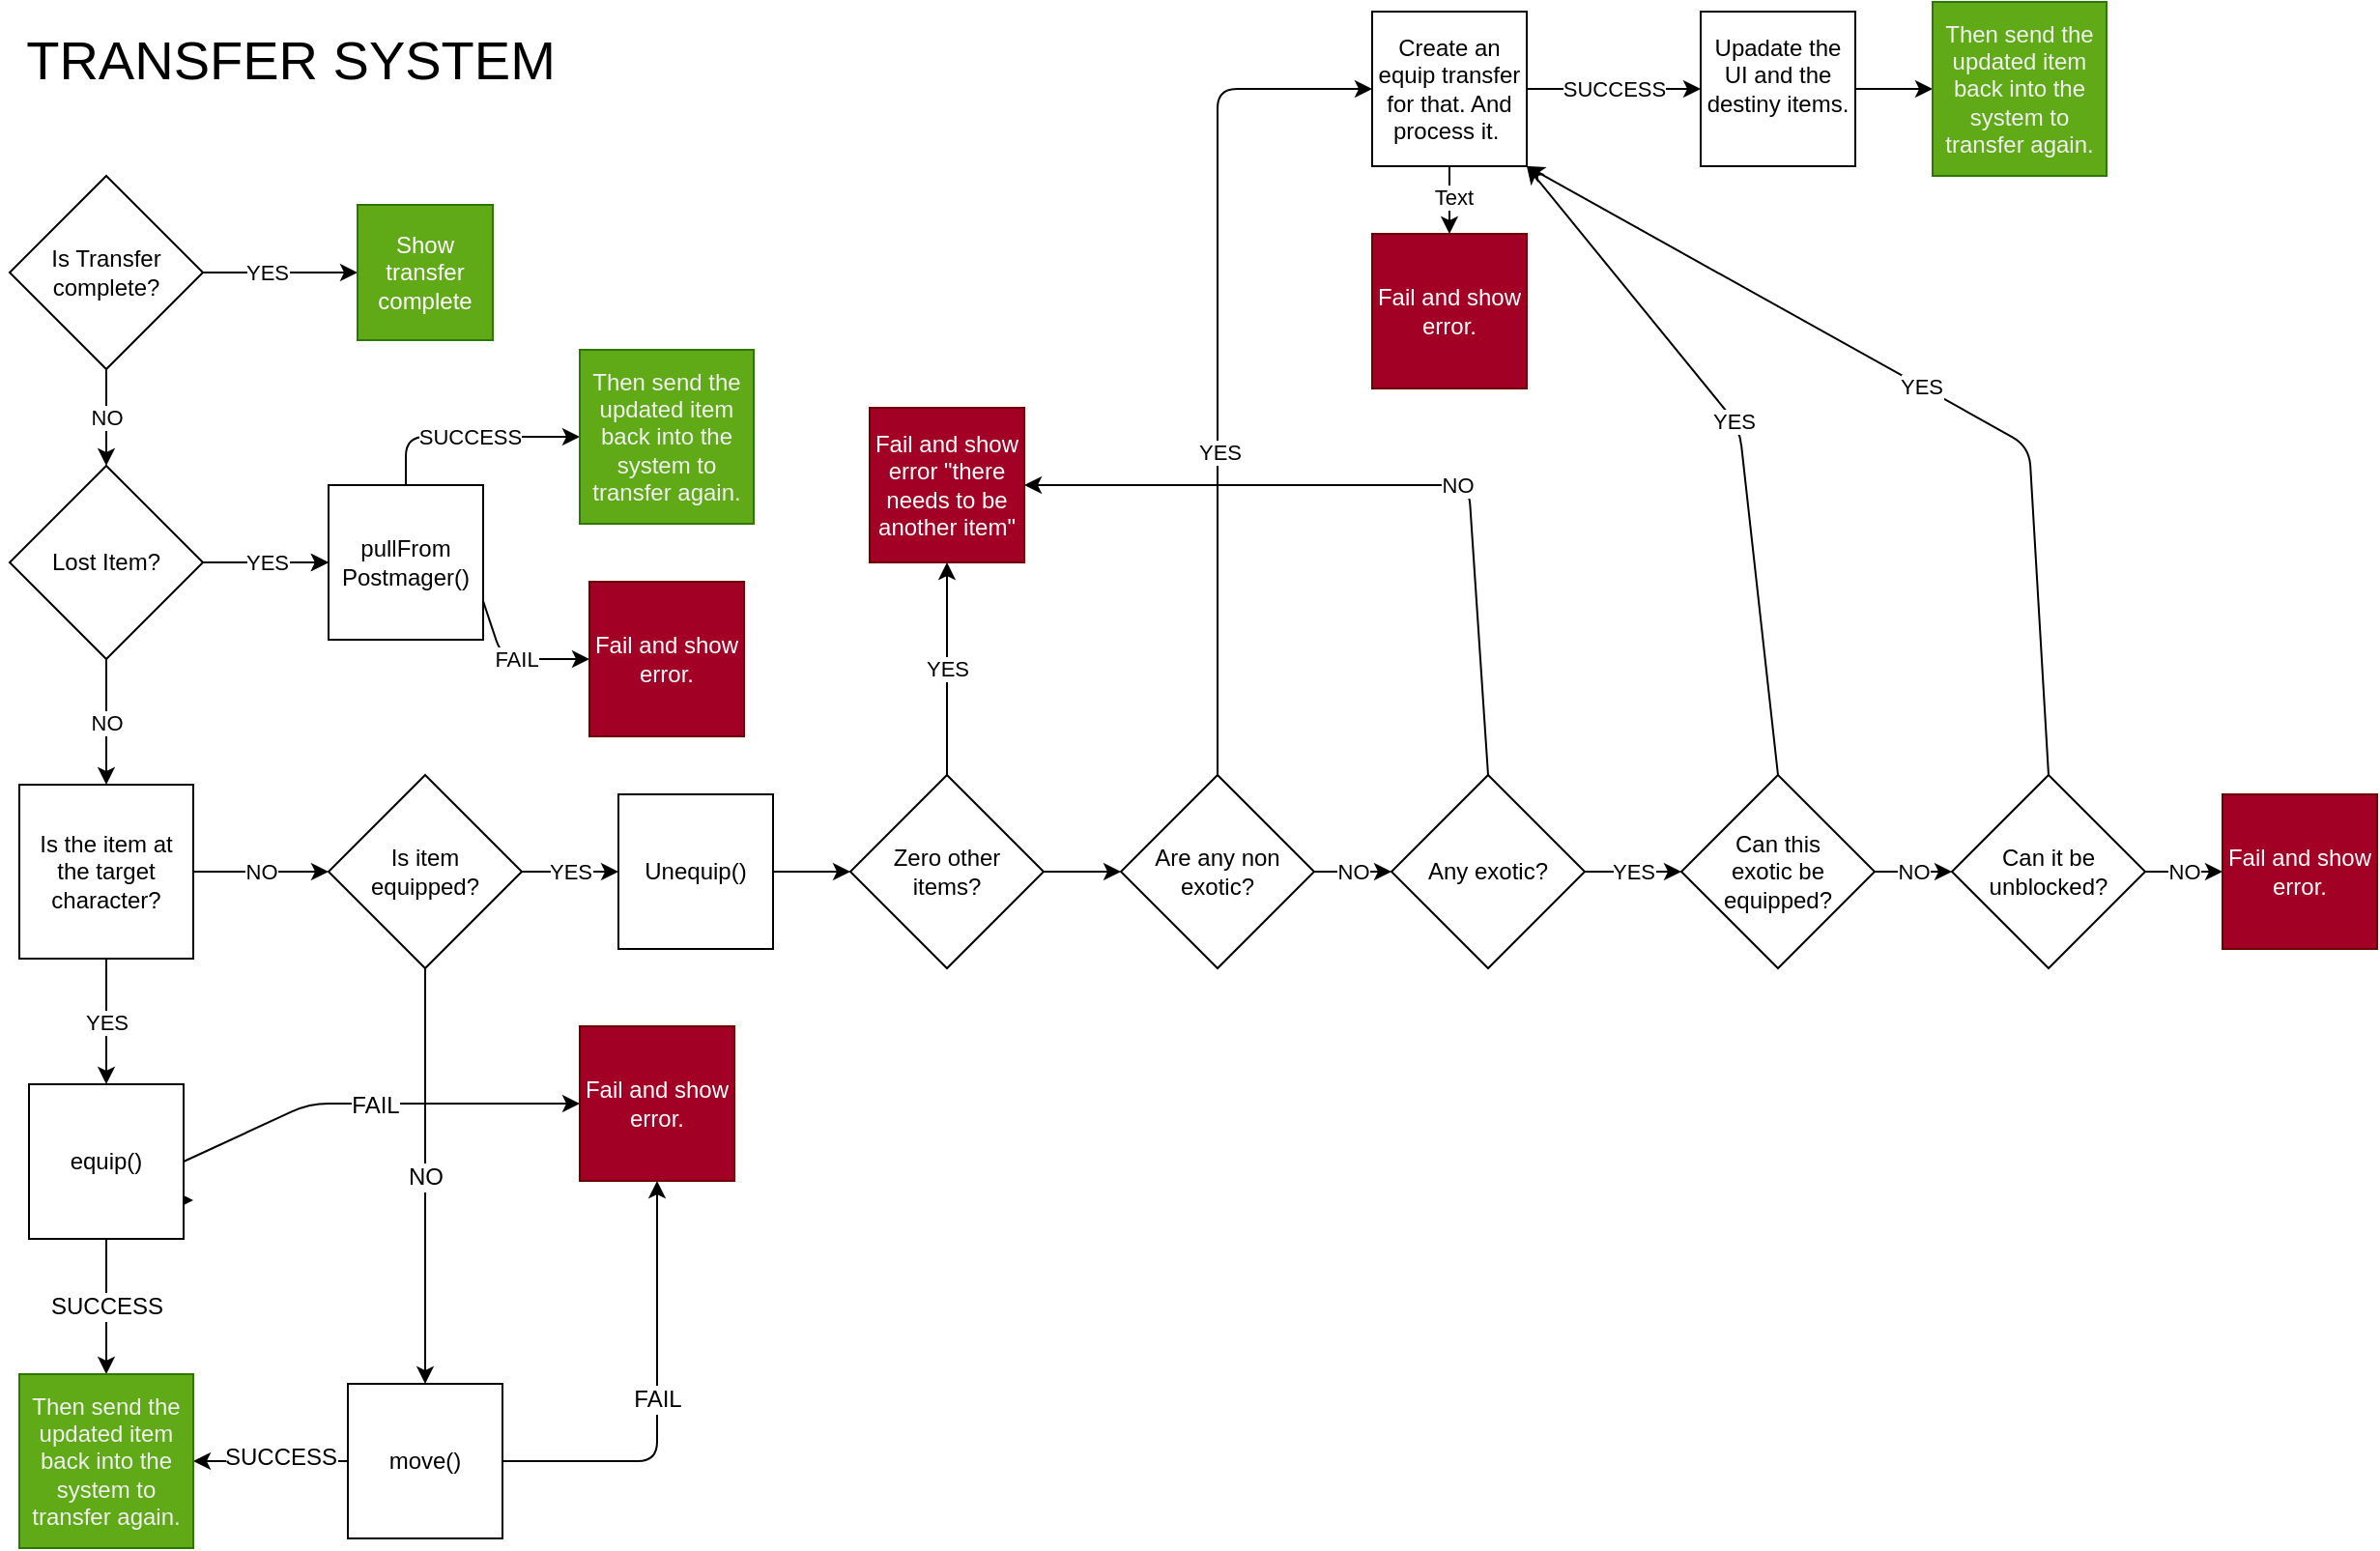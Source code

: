 <mxfile>
    <diagram id="TVojpHYMpzYpOVmNF_GP" name="Page-1">
        <mxGraphModel dx="823" dy="646" grid="1" gridSize="10" guides="1" tooltips="1" connect="1" arrows="1" fold="1" page="1" pageScale="1" pageWidth="1654" pageHeight="2336" math="0" shadow="0">
            <root>
                <mxCell id="0"/>
                <mxCell id="1" parent="0"/>
                <mxCell id="5" style="edgeStyle=none;html=1;exitX=1;exitY=0.5;exitDx=0;exitDy=0;entryX=0;entryY=0.5;entryDx=0;entryDy=0;" parent="1" source="2" target="3" edge="1">
                    <mxGeometry relative="1" as="geometry">
                        <mxPoint x="285" y="300" as="targetPoint"/>
                    </mxGeometry>
                </mxCell>
                <mxCell id="8" value="YES" style="edgeLabel;html=1;align=center;verticalAlign=middle;resizable=0;points=[];" parent="5" vertex="1" connectable="0">
                    <mxGeometry x="-0.187" relative="1" as="geometry">
                        <mxPoint as="offset"/>
                    </mxGeometry>
                </mxCell>
                <mxCell id="73" value="NO" style="edgeStyle=none;html=1;exitX=0.5;exitY=1;exitDx=0;exitDy=0;entryX=0.5;entryY=0;entryDx=0;entryDy=0;" parent="1" source="2" target="72" edge="1">
                    <mxGeometry relative="1" as="geometry"/>
                </mxCell>
                <mxCell id="2" value="Is Transfer complete?" style="rhombus;whiteSpace=wrap;html=1;" parent="1" vertex="1">
                    <mxGeometry x="65" y="130" width="100" height="100" as="geometry"/>
                </mxCell>
                <mxCell id="3" value="Show transfer complete" style="whiteSpace=wrap;html=1;aspect=fixed;fillColor=#60a917;fontColor=#ffffff;strokeColor=#2D7600;" parent="1" vertex="1">
                    <mxGeometry x="245" y="145" width="70" height="70" as="geometry"/>
                </mxCell>
                <mxCell id="32" value="YES" style="edgeStyle=none;html=1;exitX=1;exitY=0.5;exitDx=0;exitDy=0;entryX=0;entryY=0.5;entryDx=0;entryDy=0;" parent="1" source="9" target="10" edge="1">
                    <mxGeometry relative="1" as="geometry"/>
                </mxCell>
                <mxCell id="64" value="NO" style="edgeStyle=none;html=1;exitX=0.5;exitY=1;exitDx=0;exitDy=0;fontSize=12;" parent="1" source="9" target="62" edge="1">
                    <mxGeometry relative="1" as="geometry">
                        <Array as="points"/>
                    </mxGeometry>
                </mxCell>
                <mxCell id="9" value="Is item &lt;br&gt;equipped?" style="rhombus;whiteSpace=wrap;html=1;" parent="1" vertex="1">
                    <mxGeometry x="230" y="440" width="100" height="100" as="geometry"/>
                </mxCell>
                <mxCell id="33" style="edgeStyle=none;html=1;exitX=1;exitY=0.5;exitDx=0;exitDy=0;entryX=0;entryY=0.5;entryDx=0;entryDy=0;" parent="1" source="10" target="14" edge="1">
                    <mxGeometry relative="1" as="geometry"/>
                </mxCell>
                <mxCell id="10" value="Unequip()" style="whiteSpace=wrap;html=1;aspect=fixed;" parent="1" vertex="1">
                    <mxGeometry x="380" y="450" width="80" height="80" as="geometry"/>
                </mxCell>
                <mxCell id="12" value="Fail and show error &quot;there needs to be another item&quot;" style="whiteSpace=wrap;html=1;aspect=fixed;fillColor=#a20025;fontColor=#ffffff;strokeColor=#6F0000;" parent="1" vertex="1">
                    <mxGeometry x="510" y="250" width="80" height="80" as="geometry"/>
                </mxCell>
                <mxCell id="15" value="YES" style="edgeStyle=none;html=1;exitX=0.5;exitY=0;exitDx=0;exitDy=0;entryX=0.5;entryY=1;entryDx=0;entryDy=0;" parent="1" source="14" target="12" edge="1">
                    <mxGeometry relative="1" as="geometry"/>
                </mxCell>
                <mxCell id="22" style="edgeStyle=none;html=1;exitX=1;exitY=0.5;exitDx=0;exitDy=0;entryX=0;entryY=0.5;entryDx=0;entryDy=0;" parent="1" source="14" target="16" edge="1">
                    <mxGeometry relative="1" as="geometry"/>
                </mxCell>
                <mxCell id="14" value="Zero other &lt;br&gt;items?" style="rhombus;whiteSpace=wrap;html=1;" parent="1" vertex="1">
                    <mxGeometry x="500" y="440" width="100" height="100" as="geometry"/>
                </mxCell>
                <mxCell id="23" style="edgeStyle=none;html=1;exitX=0.5;exitY=0;exitDx=0;exitDy=0;entryX=0;entryY=0.5;entryDx=0;entryDy=0;" parent="1" source="16" target="18" edge="1">
                    <mxGeometry relative="1" as="geometry">
                        <Array as="points">
                            <mxPoint x="690" y="85"/>
                        </Array>
                    </mxGeometry>
                </mxCell>
                <mxCell id="34" value="YES" style="edgeLabel;html=1;align=center;verticalAlign=middle;resizable=0;points=[];" parent="23" vertex="1" connectable="0">
                    <mxGeometry x="-0.225" y="-1" relative="1" as="geometry">
                        <mxPoint y="1" as="offset"/>
                    </mxGeometry>
                </mxCell>
                <mxCell id="43" value="NO" style="edgeStyle=none;html=1;exitX=1;exitY=0.5;exitDx=0;exitDy=0;entryX=0;entryY=0.5;entryDx=0;entryDy=0;" parent="1" source="16" target="35" edge="1">
                    <mxGeometry relative="1" as="geometry"/>
                </mxCell>
                <mxCell id="16" value="Are any non exotic?" style="rhombus;whiteSpace=wrap;html=1;" parent="1" vertex="1">
                    <mxGeometry x="640" y="440" width="100" height="100" as="geometry"/>
                </mxCell>
                <mxCell id="26" value="SUCCESS" style="edgeStyle=none;html=1;exitX=1;exitY=0.5;exitDx=0;exitDy=0;entryX=0;entryY=0.5;entryDx=0;entryDy=0;" parent="1" source="18" target="20" edge="1">
                    <mxGeometry relative="1" as="geometry"/>
                </mxCell>
                <mxCell id="30" value="" style="edgeStyle=none;html=1;entryX=0.5;entryY=0;entryDx=0;entryDy=0;" parent="1" source="18" target="19" edge="1">
                    <mxGeometry relative="1" as="geometry">
                        <mxPoint x="790" y="145" as="targetPoint"/>
                    </mxGeometry>
                </mxCell>
                <mxCell id="39" value="Text" style="edgeLabel;html=1;align=center;verticalAlign=middle;resizable=0;points=[];" parent="30" vertex="1" connectable="0">
                    <mxGeometry x="-0.086" y="2" relative="1" as="geometry">
                        <mxPoint as="offset"/>
                    </mxGeometry>
                </mxCell>
                <mxCell id="18" value="Create an equip transfer for that. And process it.&amp;nbsp;" style="whiteSpace=wrap;html=1;aspect=fixed;" parent="1" vertex="1">
                    <mxGeometry x="770" y="45" width="80" height="80" as="geometry"/>
                </mxCell>
                <mxCell id="19" value="Fail and show error." style="whiteSpace=wrap;html=1;aspect=fixed;fillColor=#a20025;fontColor=#ffffff;strokeColor=#6F0000;" parent="1" vertex="1">
                    <mxGeometry x="770" y="160" width="80" height="80" as="geometry"/>
                </mxCell>
                <mxCell id="36" style="edgeStyle=none;html=1;exitX=1;exitY=0.5;exitDx=0;exitDy=0;entryX=0;entryY=0.5;entryDx=0;entryDy=0;" parent="1" source="20" target="28" edge="1">
                    <mxGeometry relative="1" as="geometry"/>
                </mxCell>
                <mxCell id="20" value="Upadate the UI and the destiny items.&lt;br&gt;&lt;br&gt;" style="whiteSpace=wrap;html=1;aspect=fixed;" parent="1" vertex="1">
                    <mxGeometry x="940" y="45" width="80" height="80" as="geometry"/>
                </mxCell>
                <mxCell id="28" value="&lt;span style=&quot;color: rgb(240, 240, 240);&quot;&gt;Then send the updated item back into the system to transfer again.&lt;br&gt;&lt;/span&gt;" style="whiteSpace=wrap;html=1;aspect=fixed;fillColor=#60a917;fontColor=#ffffff;strokeColor=#2D7600;" parent="1" vertex="1">
                    <mxGeometry x="1060" y="40" width="90" height="90" as="geometry"/>
                </mxCell>
                <mxCell id="41" style="edgeStyle=none;html=1;exitX=0.5;exitY=0;exitDx=0;exitDy=0;entryX=1;entryY=0.5;entryDx=0;entryDy=0;" parent="1" source="35" target="12" edge="1">
                    <mxGeometry relative="1" as="geometry">
                        <Array as="points">
                            <mxPoint x="820" y="290"/>
                        </Array>
                    </mxGeometry>
                </mxCell>
                <mxCell id="42" value="NO" style="edgeLabel;html=1;align=center;verticalAlign=middle;resizable=0;points=[];" parent="41" vertex="1" connectable="0">
                    <mxGeometry x="-0.176" relative="1" as="geometry">
                        <mxPoint as="offset"/>
                    </mxGeometry>
                </mxCell>
                <mxCell id="47" value="YES" style="edgeStyle=none;html=1;exitX=1;exitY=0.5;exitDx=0;exitDy=0;entryX=0;entryY=0.5;entryDx=0;entryDy=0;" parent="1" source="35" target="45" edge="1">
                    <mxGeometry relative="1" as="geometry"/>
                </mxCell>
                <mxCell id="35" value="Any exotic?" style="rhombus;whiteSpace=wrap;html=1;" parent="1" vertex="1">
                    <mxGeometry x="780" y="440" width="100" height="100" as="geometry"/>
                </mxCell>
                <mxCell id="46" value="YES" style="edgeStyle=none;html=1;exitX=0.5;exitY=0;exitDx=0;exitDy=0;entryX=1;entryY=1;entryDx=0;entryDy=0;" parent="1" source="45" target="18" edge="1">
                    <mxGeometry x="0.045" relative="1" as="geometry">
                        <Array as="points">
                            <mxPoint x="960" y="260"/>
                        </Array>
                        <mxPoint as="offset"/>
                    </mxGeometry>
                </mxCell>
                <mxCell id="50" value="NO" style="edgeStyle=none;html=1;exitX=1;exitY=0.5;exitDx=0;exitDy=0;entryX=0;entryY=0.5;entryDx=0;entryDy=0;" parent="1" source="45" target="48" edge="1">
                    <mxGeometry relative="1" as="geometry"/>
                </mxCell>
                <mxCell id="45" value="Can this &lt;br&gt;exotic be equipped?" style="rhombus;whiteSpace=wrap;html=1;" parent="1" vertex="1">
                    <mxGeometry x="930" y="440" width="100" height="100" as="geometry"/>
                </mxCell>
                <mxCell id="49" value="YES" style="edgeStyle=none;html=1;exitX=0.5;exitY=0;exitDx=0;exitDy=0;entryX=1;entryY=1;entryDx=0;entryDy=0;" parent="1" source="48" target="18" edge="1">
                    <mxGeometry relative="1" as="geometry">
                        <Array as="points">
                            <mxPoint x="1110" y="270"/>
                        </Array>
                    </mxGeometry>
                </mxCell>
                <mxCell id="60" value="NO" style="edgeStyle=none;html=1;exitX=1;exitY=0.5;exitDx=0;exitDy=0;" parent="1" source="48" target="51" edge="1">
                    <mxGeometry relative="1" as="geometry"/>
                </mxCell>
                <mxCell id="48" value="Can it be unblocked?" style="rhombus;whiteSpace=wrap;html=1;" parent="1" vertex="1">
                    <mxGeometry x="1070" y="440" width="100" height="100" as="geometry"/>
                </mxCell>
                <mxCell id="51" value="Fail and show error." style="whiteSpace=wrap;html=1;aspect=fixed;fillColor=#a20025;fontColor=#ffffff;strokeColor=#6F0000;" parent="1" vertex="1">
                    <mxGeometry x="1210" y="450" width="80" height="80" as="geometry"/>
                </mxCell>
                <mxCell id="54" value="NO" style="edgeStyle=none;html=1;exitX=1;exitY=0.5;exitDx=0;exitDy=0;entryX=0;entryY=0.5;entryDx=0;entryDy=0;" parent="1" source="53" target="9" edge="1">
                    <mxGeometry relative="1" as="geometry"/>
                </mxCell>
                <mxCell id="56" value="YES" style="edgeStyle=none;html=1;exitX=0.5;exitY=1;exitDx=0;exitDy=0;" parent="1" source="53" target="55" edge="1">
                    <mxGeometry relative="1" as="geometry"/>
                </mxCell>
                <mxCell id="53" value="Is the item at the target character?" style="whiteSpace=wrap;html=1;aspect=fixed;" parent="1" vertex="1">
                    <mxGeometry x="70" y="445" width="90" height="90" as="geometry"/>
                </mxCell>
                <mxCell id="57" style="edgeStyle=none;html=1;exitX=1;exitY=0.75;exitDx=0;exitDy=0;" parent="1" source="55" edge="1">
                    <mxGeometry relative="1" as="geometry">
                        <mxPoint x="160" y="660" as="targetPoint"/>
                    </mxGeometry>
                </mxCell>
                <mxCell id="66" value="SUCCESS" style="edgeStyle=none;html=1;exitX=0.5;exitY=1;exitDx=0;exitDy=0;entryX=0.5;entryY=0;entryDx=0;entryDy=0;fontSize=12;" parent="1" source="55" target="63" edge="1">
                    <mxGeometry relative="1" as="geometry"/>
                </mxCell>
                <mxCell id="69" style="edgeStyle=none;html=1;exitX=1;exitY=0.5;exitDx=0;exitDy=0;entryX=0;entryY=0.5;entryDx=0;entryDy=0;fontSize=12;" parent="1" source="55" target="65" edge="1">
                    <mxGeometry relative="1" as="geometry">
                        <Array as="points">
                            <mxPoint x="220" y="610"/>
                        </Array>
                    </mxGeometry>
                </mxCell>
                <mxCell id="70" value="FAIL" style="edgeLabel;html=1;align=center;verticalAlign=middle;resizable=0;points=[];fontSize=12;" parent="69" vertex="1" connectable="0">
                    <mxGeometry x="-0.002" y="-1" relative="1" as="geometry">
                        <mxPoint as="offset"/>
                    </mxGeometry>
                </mxCell>
                <mxCell id="55" value="equip()" style="whiteSpace=wrap;html=1;aspect=fixed;" parent="1" vertex="1">
                    <mxGeometry x="75" y="600" width="80" height="80" as="geometry"/>
                </mxCell>
                <mxCell id="61" value="TRANSFER SYSTEM" style="text;html=1;align=center;verticalAlign=middle;resizable=0;points=[];autosize=1;strokeColor=none;fillColor=none;fontSize=28;" parent="1" vertex="1">
                    <mxGeometry x="60" y="45" width="300" height="50" as="geometry"/>
                </mxCell>
                <mxCell id="67" style="edgeStyle=none;html=1;exitX=0;exitY=0.5;exitDx=0;exitDy=0;entryX=1;entryY=0.5;entryDx=0;entryDy=0;fontSize=12;" parent="1" source="62" target="63" edge="1">
                    <mxGeometry relative="1" as="geometry"/>
                </mxCell>
                <mxCell id="68" value="SUCCESS" style="edgeLabel;html=1;align=center;verticalAlign=middle;resizable=0;points=[];fontSize=12;" parent="67" vertex="1" connectable="0">
                    <mxGeometry x="-0.114" y="-2" relative="1" as="geometry">
                        <mxPoint as="offset"/>
                    </mxGeometry>
                </mxCell>
                <mxCell id="71" value="FAIL" style="edgeStyle=none;html=1;exitX=1;exitY=0.5;exitDx=0;exitDy=0;entryX=0.5;entryY=1;entryDx=0;entryDy=0;fontSize=12;" parent="1" source="62" target="65" edge="1">
                    <mxGeometry relative="1" as="geometry">
                        <Array as="points">
                            <mxPoint x="400" y="795"/>
                        </Array>
                    </mxGeometry>
                </mxCell>
                <mxCell id="62" value="move()" style="whiteSpace=wrap;html=1;aspect=fixed;" parent="1" vertex="1">
                    <mxGeometry x="240" y="755" width="80" height="80" as="geometry"/>
                </mxCell>
                <mxCell id="63" value="&lt;span style=&quot;color: rgb(240, 240, 240);&quot;&gt;Then send the updated item back into the system to transfer again.&lt;br&gt;&lt;/span&gt;" style="whiteSpace=wrap;html=1;aspect=fixed;fillColor=#60a917;fontColor=#ffffff;strokeColor=#2D7600;" parent="1" vertex="1">
                    <mxGeometry x="70" y="750" width="90" height="90" as="geometry"/>
                </mxCell>
                <mxCell id="65" value="Fail and show error." style="whiteSpace=wrap;html=1;aspect=fixed;fillColor=#a20025;fontColor=#ffffff;strokeColor=#6F0000;" parent="1" vertex="1">
                    <mxGeometry x="360" y="570" width="80" height="80" as="geometry"/>
                </mxCell>
                <mxCell id="77" style="edgeStyle=none;html=1;exitX=1;exitY=0.5;exitDx=0;exitDy=0;entryX=0;entryY=0.5;entryDx=0;entryDy=0;" parent="1" source="72" target="74" edge="1">
                    <mxGeometry relative="1" as="geometry"/>
                </mxCell>
                <mxCell id="78" value="YES" style="edgeStyle=none;html=1;" parent="1" source="72" target="74" edge="1">
                    <mxGeometry relative="1" as="geometry"/>
                </mxCell>
                <mxCell id="79" value="NO" style="edgeStyle=none;html=1;exitX=0.5;exitY=1;exitDx=0;exitDy=0;entryX=0.5;entryY=0;entryDx=0;entryDy=0;" parent="1" source="72" target="53" edge="1">
                    <mxGeometry relative="1" as="geometry"/>
                </mxCell>
                <mxCell id="72" value="Lost Item?" style="rhombus;whiteSpace=wrap;html=1;" parent="1" vertex="1">
                    <mxGeometry x="65" y="280" width="100" height="100" as="geometry"/>
                </mxCell>
                <mxCell id="76" value="SUCCESS" style="edgeStyle=none;html=1;exitX=0.5;exitY=0;exitDx=0;exitDy=0;entryX=0;entryY=0.5;entryDx=0;entryDy=0;" parent="1" source="74" target="75" edge="1">
                    <mxGeometry relative="1" as="geometry">
                        <Array as="points">
                            <mxPoint x="270" y="265"/>
                        </Array>
                    </mxGeometry>
                </mxCell>
                <mxCell id="81" value="FAIL" style="edgeStyle=none;html=1;exitX=1;exitY=0.75;exitDx=0;exitDy=0;entryX=0;entryY=0.5;entryDx=0;entryDy=0;" parent="1" source="74" target="80" edge="1">
                    <mxGeometry relative="1" as="geometry">
                        <Array as="points">
                            <mxPoint x="320" y="380"/>
                        </Array>
                    </mxGeometry>
                </mxCell>
                <mxCell id="74" value="pullFrom&lt;br&gt;Postmager()" style="whiteSpace=wrap;html=1;aspect=fixed;" parent="1" vertex="1">
                    <mxGeometry x="230" y="290" width="80" height="80" as="geometry"/>
                </mxCell>
                <mxCell id="75" value="&lt;span style=&quot;color: rgb(240, 240, 240);&quot;&gt;Then send the updated item back into the system to transfer again.&lt;br&gt;&lt;/span&gt;" style="whiteSpace=wrap;html=1;aspect=fixed;fillColor=#60a917;fontColor=#ffffff;strokeColor=#2D7600;" parent="1" vertex="1">
                    <mxGeometry x="360" y="220" width="90" height="90" as="geometry"/>
                </mxCell>
                <mxCell id="80" value="Fail and show error." style="whiteSpace=wrap;html=1;aspect=fixed;fillColor=#a20025;fontColor=#ffffff;strokeColor=#6F0000;" parent="1" vertex="1">
                    <mxGeometry x="365" y="340" width="80" height="80" as="geometry"/>
                </mxCell>
            </root>
        </mxGraphModel>
    </diagram>
</mxfile>